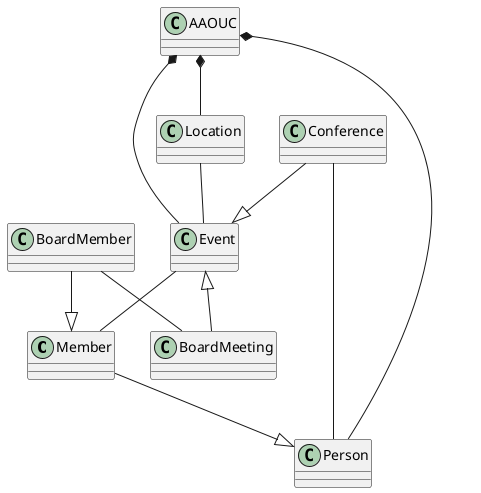 @startuml
class Member {
}

class BoardMember {

}

class Event {

}

class Conference {

}

class BoardMeeting {
}

class Location {

}

class Person {
}

class AAOUC {
}

Event <|-- BoardMeeting
Conference --|> Event
BoardMember --|> Member
Member --|> Person
Location -- Event
Event -- Member
Conference -- Person
BoardMember -- BoardMeeting
AAOUC *-- Event
AAOUC *-- Location
AAOUC *-- Person


@enduml